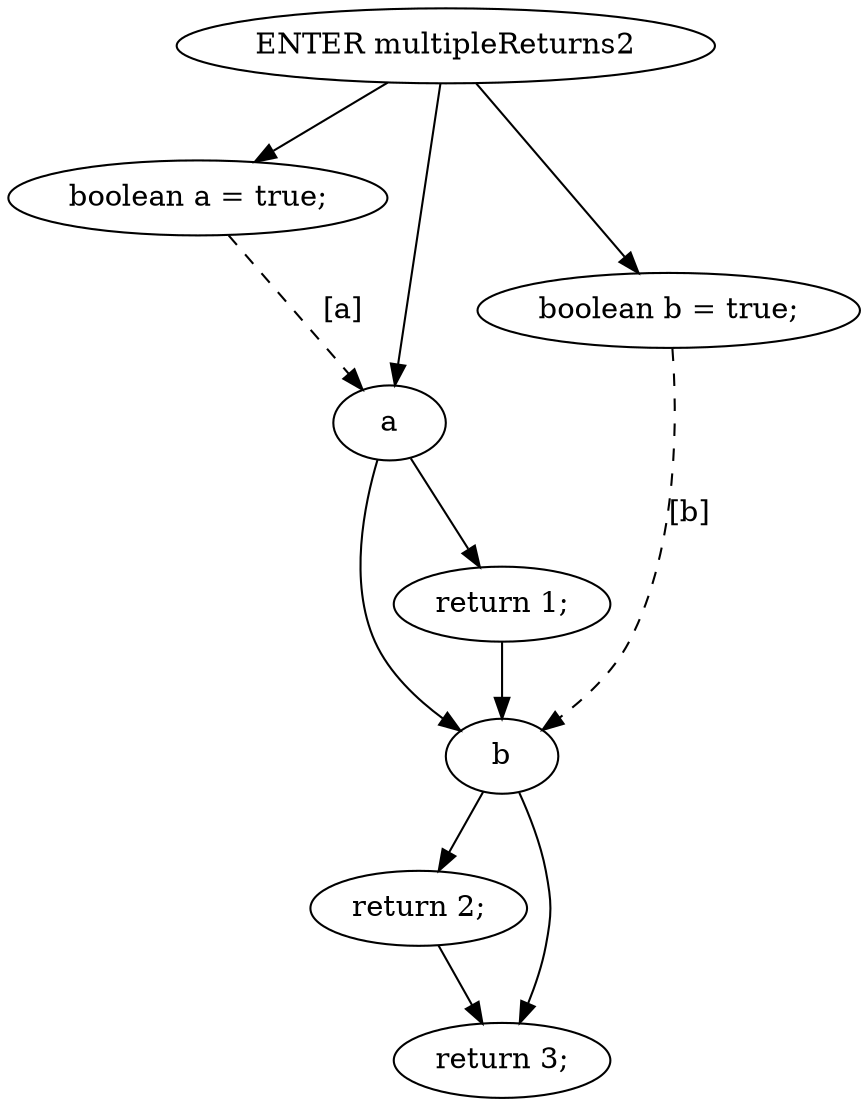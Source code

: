 digraph G {
  0 [ label="ENTER multipleReturns2" ];
  2 [ label="boolean a = true;" ];
  3 [ label="boolean b = true;" ];
  4 [ label="a" ];
  5 [ label="return 1;" ];
  6 [ label="b" ];
  7 [ label="return 2;" ];
  8 [ label="return 3;" ];
  2 -> 4 [ style="dashed" label="[a]" ];
  3 -> 6 [ style="dashed" label="[b]" ];
  0 -> 2 [ ];
  0 -> 3 [ ];
  0 -> 4 [ ];
  4 -> 5 [ ];
  5 -> 6 [ ];
  4 -> 6 [ ];
  6 -> 7 [ ];
  7 -> 8 [ ];
  6 -> 8 [ ];
}

